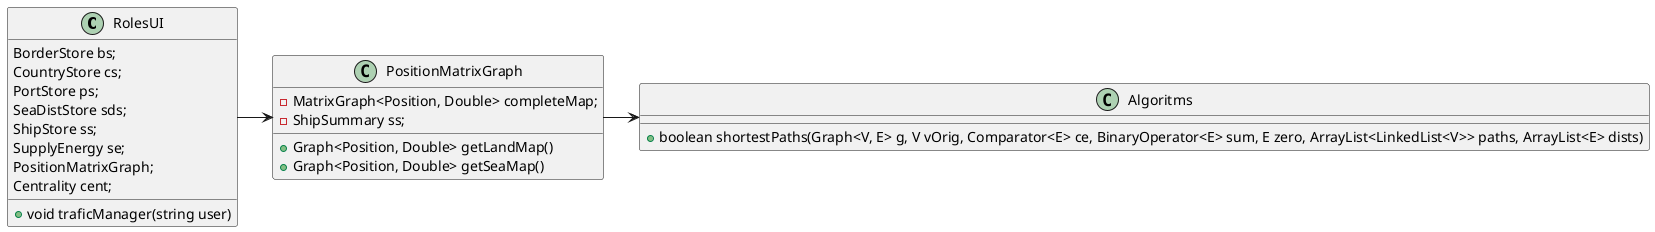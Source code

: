 @startuml
'https://plantuml.com/class-diagram

class RolesUI {
    BorderStore bs;
    CountryStore cs;
    PortStore ps;
    SeaDistStore sds;
    ShipStore ss;
    SupplyEnergy se;
    PositionMatrixGraph;
    Centrality cent;

    + void traficManager(string user)
}


class PositionMatrixGraph{
    - MatrixGraph<Position, Double> completeMap;
    - ShipSummary ss;

    + Graph<Position, Double> getLandMap()
    + Graph<Position, Double> getSeaMap()
}

class Algoritms{
    + boolean shortestPaths(Graph<V, E> g, V vOrig, Comparator<E> ce, BinaryOperator<E> sum, E zero, ArrayList<LinkedList<V>> paths, ArrayList<E> dists)
}


RolesUI -> PositionMatrixGraph
PositionMatrixGraph -> Algoritms

@enduml